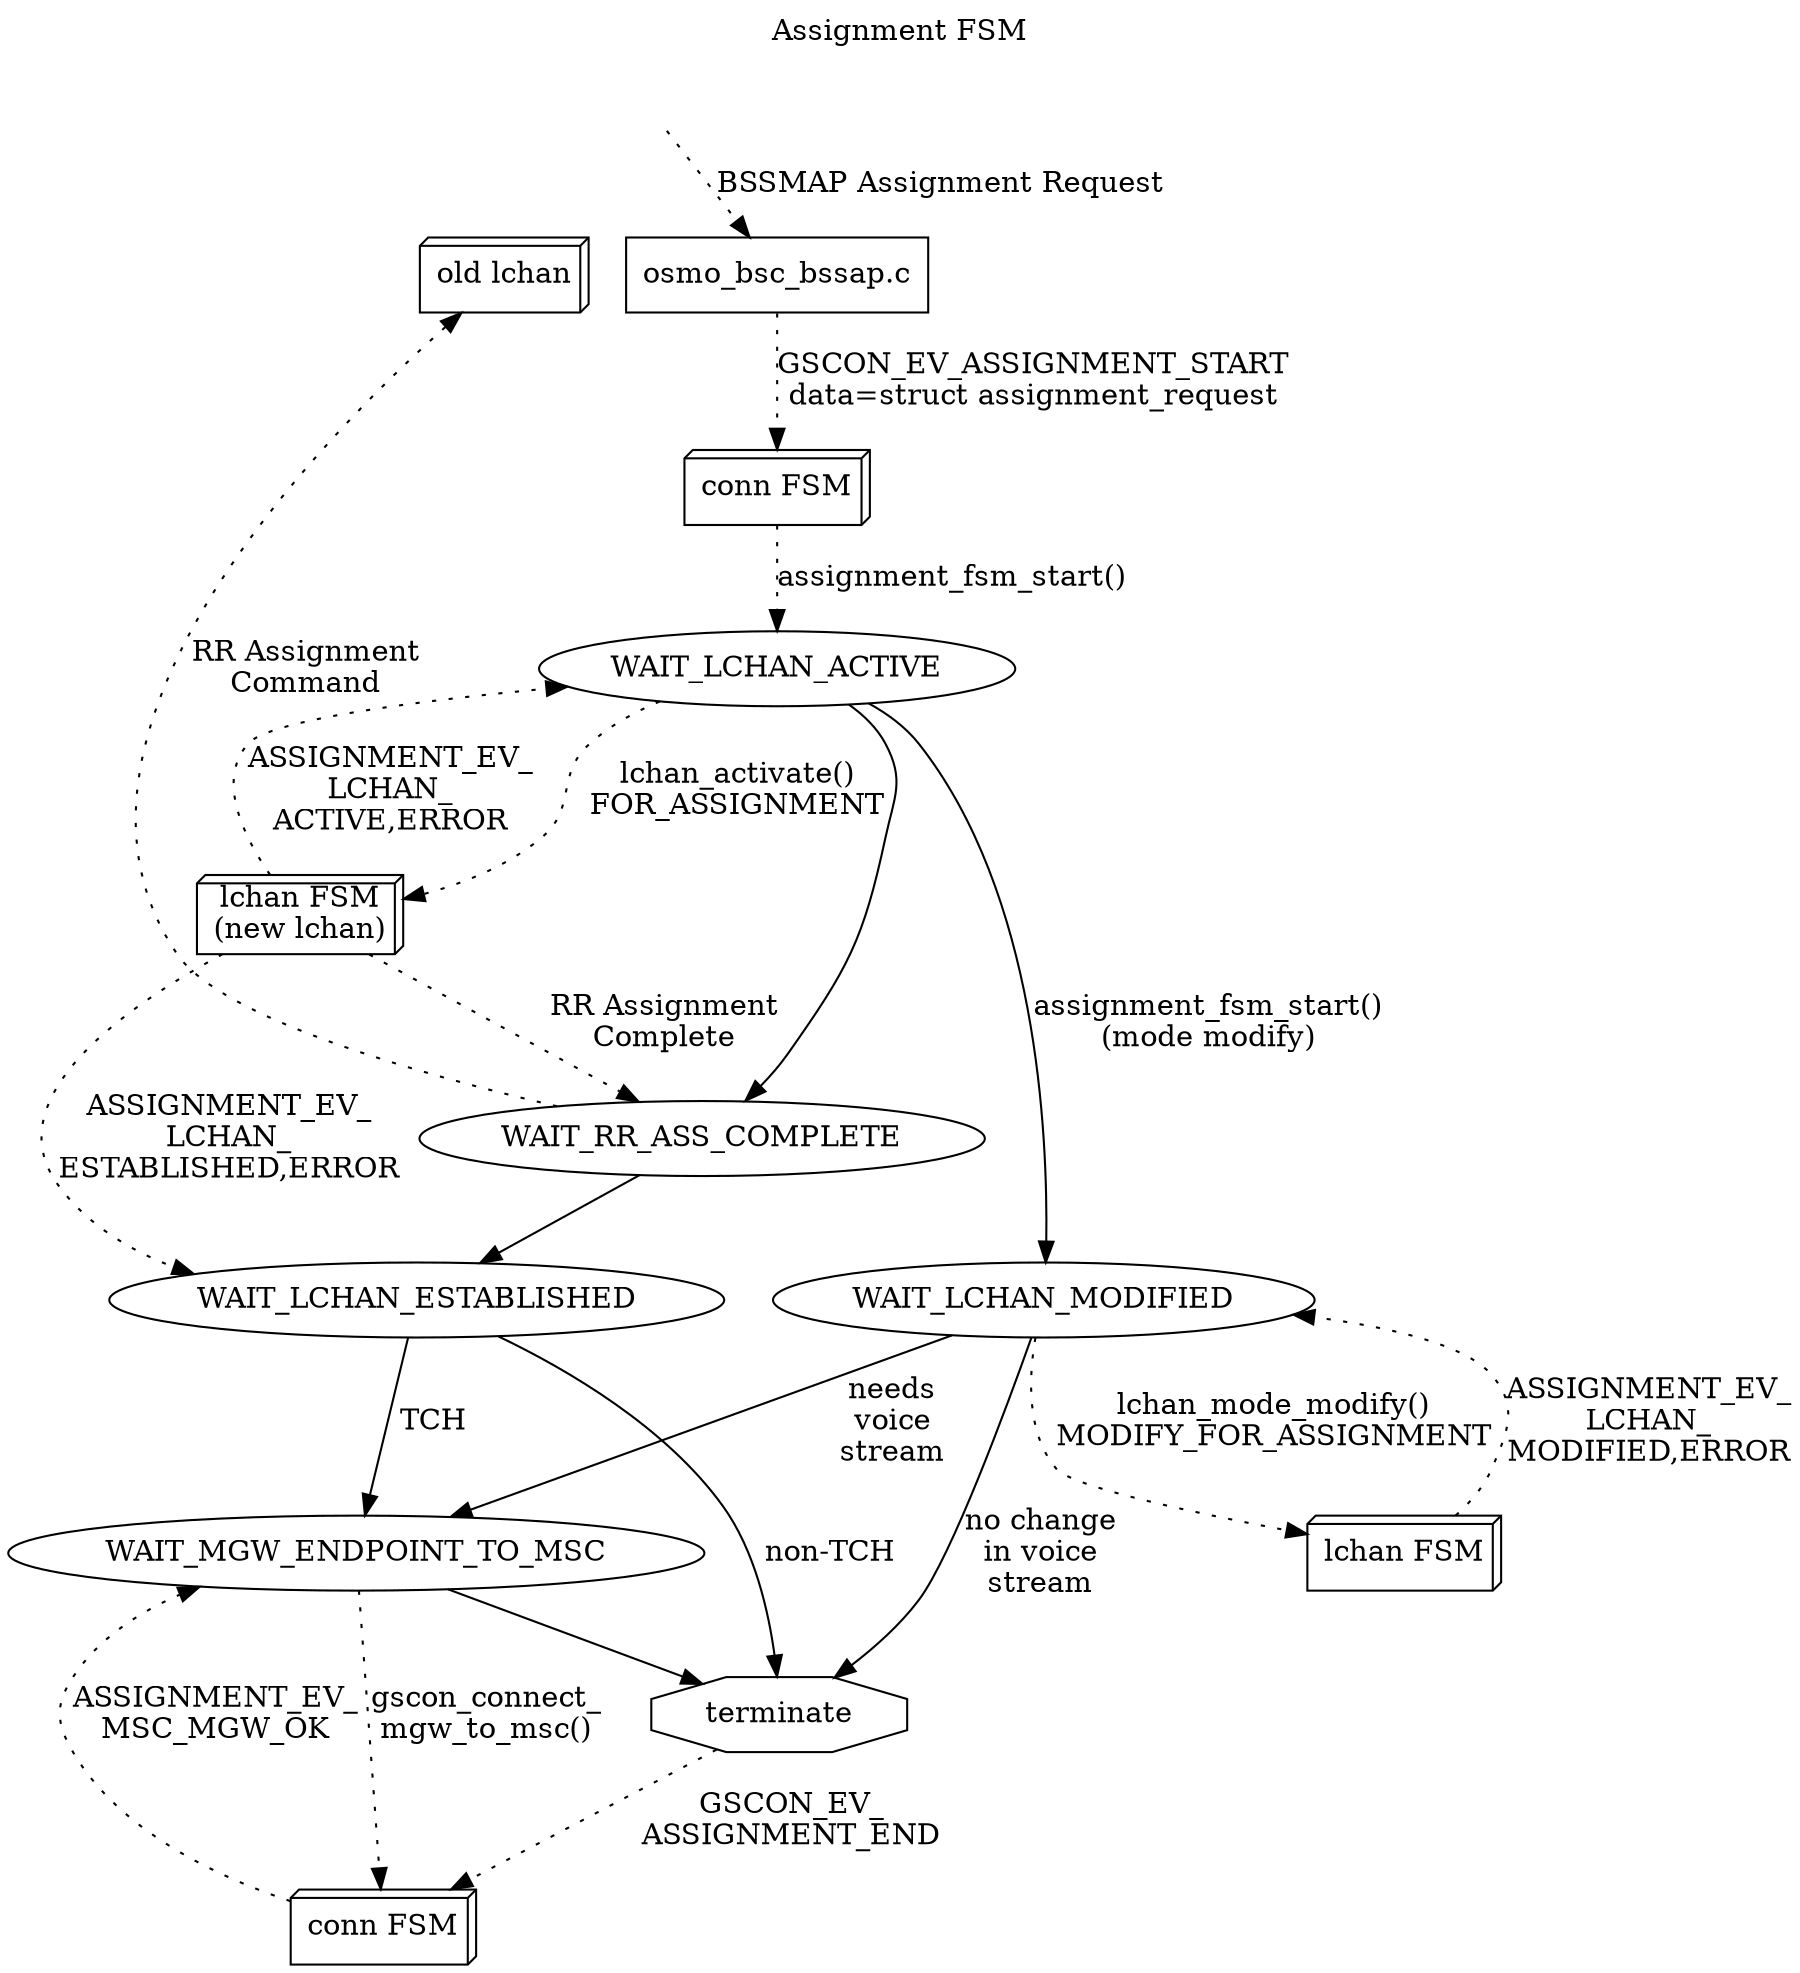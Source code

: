 digraph G {
rankdir=TB
labelloc=t; label="Assignment FSM"
	
	WAIT_LCHAN_ACTIVE
	WAIT_RR_ASS_COMPLETE
	WAIT_LCHAN_ESTABLISHED
	WAIT_MGW_ENDPOINT_TO_MSC
	terminate [shape=octagon]
	
	gscon [label="conn FSM",shape=box3d]
	gscon2 [label="conn FSM",shape=box3d]
	lchan [label="lchan FSM\n(new lchan)",shape=box3d]
	old_lchan [label="old lchan",shape=box3d]
	lchan2 [label="lchan FSM",shape=box3d]

	bssap [label="osmo_bsc_bssap.c",shape=box]

	invisible [style="invisible"]
	invisible -> bssap [label="BSSMAP Assignment Request",style=dotted]
	invisible -> old_lchan [style=invisible,arrowhead=none]

	bssap -> gscon [label="GSCON_EV_ASSIGNMENT_START\ndata=struct assignment_request",style=dotted]

	gscon -> WAIT_LCHAN_ACTIVE [label="assignment_fsm_start()",style=dotted]
	WAIT_LCHAN_ACTIVE -> lchan [label="lchan_activate()\nFOR_ASSIGNMENT",style=dotted]
	lchan -> WAIT_LCHAN_ACTIVE [label="ASSIGNMENT_EV_\nLCHAN_\nACTIVE,ERROR",style=dotted]
	lchan -> WAIT_LCHAN_ESTABLISHED [label="ASSIGNMENT_EV_\nLCHAN_\nESTABLISHED,ERROR",style=dotted]

	WAIT_LCHAN_ACTIVE -> WAIT_RR_ASS_COMPLETE

	WAIT_RR_ASS_COMPLETE -> old_lchan [label="RR Assignment\nCommand",style=dotted,constraint=false]
	lchan -> WAIT_RR_ASS_COMPLETE [label="RR Assignment\nComplete",style=dotted]

	WAIT_RR_ASS_COMPLETE -> WAIT_LCHAN_ESTABLISHED

	WAIT_LCHAN_ESTABLISHED -> WAIT_MGW_ENDPOINT_TO_MSC [label="TCH"]
	WAIT_LCHAN_ESTABLISHED -> terminate [label="non-TCH"]
	WAIT_MGW_ENDPOINT_TO_MSC -> terminate
	WAIT_MGW_ENDPOINT_TO_MSC -> gscon2 [label="gscon_connect_\nmgw_to_msc()",style=dotted]
	gscon2 -> WAIT_MGW_ENDPOINT_TO_MSC [label="ASSIGNMENT_EV_\nMSC_MGW_OK",style=dotted]
	terminate -> gscon2 [label="GSCON_EV_\nASSIGNMENT_END",style=dotted]

	WAIT_LCHAN_ACTIVE -> WAIT_LCHAN_MODIFIED [label="assignment_fsm_start()\n(mode modify)"]
	WAIT_LCHAN_MODIFIED -> lchan2 [label="lchan_mode_modify()\nMODIFY_FOR_ASSIGNMENT",style=dotted]
	lchan2 -> WAIT_LCHAN_MODIFIED [label="ASSIGNMENT_EV_\nLCHAN_\nMODIFIED,ERROR",style=dotted]
	WAIT_LCHAN_MODIFIED -> WAIT_MGW_ENDPOINT_TO_MSC [label="needs\nvoice\nstream"]
	WAIT_LCHAN_MODIFIED -> terminate [label="no change\nin voice\nstream"]
}
